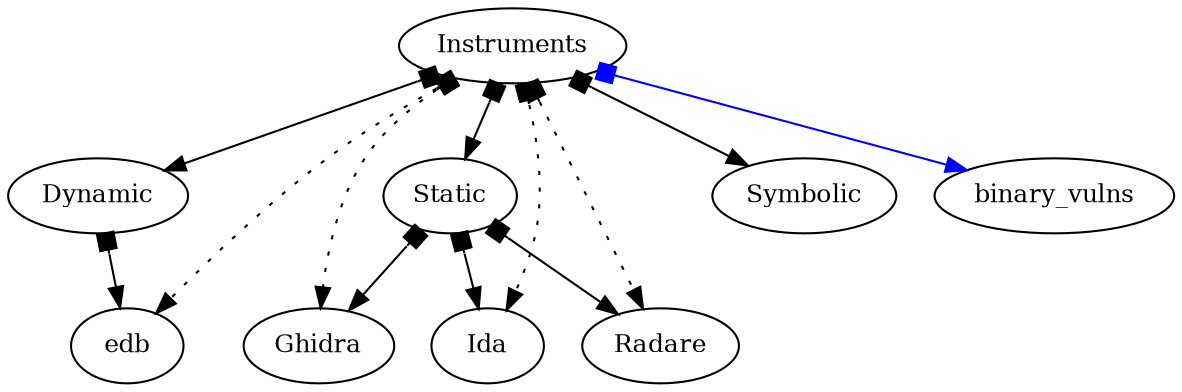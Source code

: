 digraph G {
node[color = black, fontsize = 12];
edge[color = black, fontsize = 12];
"Dynamic" -> "edb" [dir=both,color = black,arrowhead=normal, arrowtail=box];
"Instruments" -> "Dynamic" [dir=both,color = black,arrowhead=normal, arrowtail=box];
"Instruments" -> "Ghidra" [dir=both,color = black,style = dotted, arrowhead=normal, arrowtail=box];
"Instruments" -> "Ida" [dir=both,color = black,style = dotted, arrowhead=normal, arrowtail=box];
"Instruments" -> "Radare" [dir=both,color = black,style = dotted, arrowhead=normal, arrowtail=box];
"Instruments" -> "Static" [dir=both,color = black,arrowhead=normal, arrowtail=box];
"Instruments" -> "Symbolic" [dir=both,color = black,arrowhead=normal, arrowtail=box];
"Instruments" -> "binary_vulns" [dir=both,color = blue,arrowhead=normal, arrowtail=box];
"Instruments" -> "edb" [dir=both,color = black,style = dotted, arrowhead=normal, arrowtail=box];
"Static" -> "Ghidra" [dir=both,color = black,arrowhead=normal, arrowtail=box];
"Static" -> "Ida" [dir=both,color = black,arrowhead=normal, arrowtail=box];
"Static" -> "Radare" [dir=both,color = black,arrowhead=normal, arrowtail=box];
}
